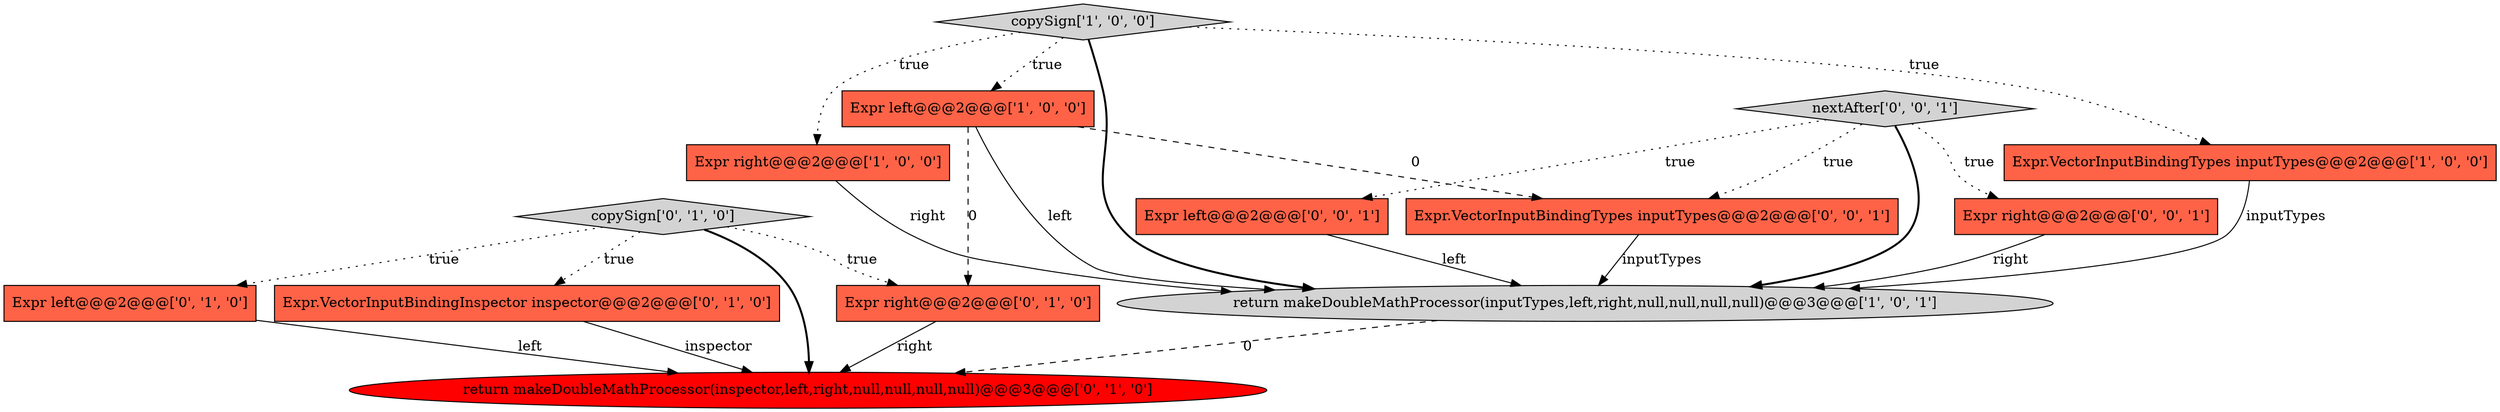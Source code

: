 digraph {
4 [style = filled, label = "Expr left@@@2@@@['1', '0', '0']", fillcolor = tomato, shape = box image = "AAA1AAABBB1BBB"];
8 [style = filled, label = "return makeDoubleMathProcessor(inspector,left,right,null,null,null,null)@@@3@@@['0', '1', '0']", fillcolor = red, shape = ellipse image = "AAA1AAABBB2BBB"];
9 [style = filled, label = "Expr right@@@2@@@['0', '1', '0']", fillcolor = tomato, shape = box image = "AAA1AAABBB2BBB"];
12 [style = filled, label = "Expr right@@@2@@@['0', '0', '1']", fillcolor = tomato, shape = box image = "AAA0AAABBB3BBB"];
7 [style = filled, label = "Expr left@@@2@@@['0', '1', '0']", fillcolor = tomato, shape = box image = "AAA0AAABBB2BBB"];
0 [style = filled, label = "copySign['1', '0', '0']", fillcolor = lightgray, shape = diamond image = "AAA0AAABBB1BBB"];
6 [style = filled, label = "Expr.VectorInputBindingInspector inspector@@@2@@@['0', '1', '0']", fillcolor = tomato, shape = box image = "AAA0AAABBB2BBB"];
10 [style = filled, label = "Expr left@@@2@@@['0', '0', '1']", fillcolor = tomato, shape = box image = "AAA0AAABBB3BBB"];
11 [style = filled, label = "nextAfter['0', '0', '1']", fillcolor = lightgray, shape = diamond image = "AAA0AAABBB3BBB"];
2 [style = filled, label = "Expr.VectorInputBindingTypes inputTypes@@@2@@@['1', '0', '0']", fillcolor = tomato, shape = box image = "AAA0AAABBB1BBB"];
13 [style = filled, label = "Expr.VectorInputBindingTypes inputTypes@@@2@@@['0', '0', '1']", fillcolor = tomato, shape = box image = "AAA0AAABBB3BBB"];
1 [style = filled, label = "return makeDoubleMathProcessor(inputTypes,left,right,null,null,null,null)@@@3@@@['1', '0', '1']", fillcolor = lightgray, shape = ellipse image = "AAA0AAABBB1BBB"];
3 [style = filled, label = "Expr right@@@2@@@['1', '0', '0']", fillcolor = tomato, shape = box image = "AAA0AAABBB1BBB"];
5 [style = filled, label = "copySign['0', '1', '0']", fillcolor = lightgray, shape = diamond image = "AAA0AAABBB2BBB"];
5->8 [style = bold, label=""];
11->1 [style = bold, label=""];
11->10 [style = dotted, label="true"];
2->1 [style = solid, label="inputTypes"];
11->12 [style = dotted, label="true"];
12->1 [style = solid, label="right"];
0->4 [style = dotted, label="true"];
5->6 [style = dotted, label="true"];
11->13 [style = dotted, label="true"];
3->1 [style = solid, label="right"];
4->1 [style = solid, label="left"];
4->9 [style = dashed, label="0"];
10->1 [style = solid, label="left"];
5->7 [style = dotted, label="true"];
0->1 [style = bold, label=""];
5->9 [style = dotted, label="true"];
13->1 [style = solid, label="inputTypes"];
1->8 [style = dashed, label="0"];
0->3 [style = dotted, label="true"];
0->2 [style = dotted, label="true"];
6->8 [style = solid, label="inspector"];
7->8 [style = solid, label="left"];
4->13 [style = dashed, label="0"];
9->8 [style = solid, label="right"];
}
